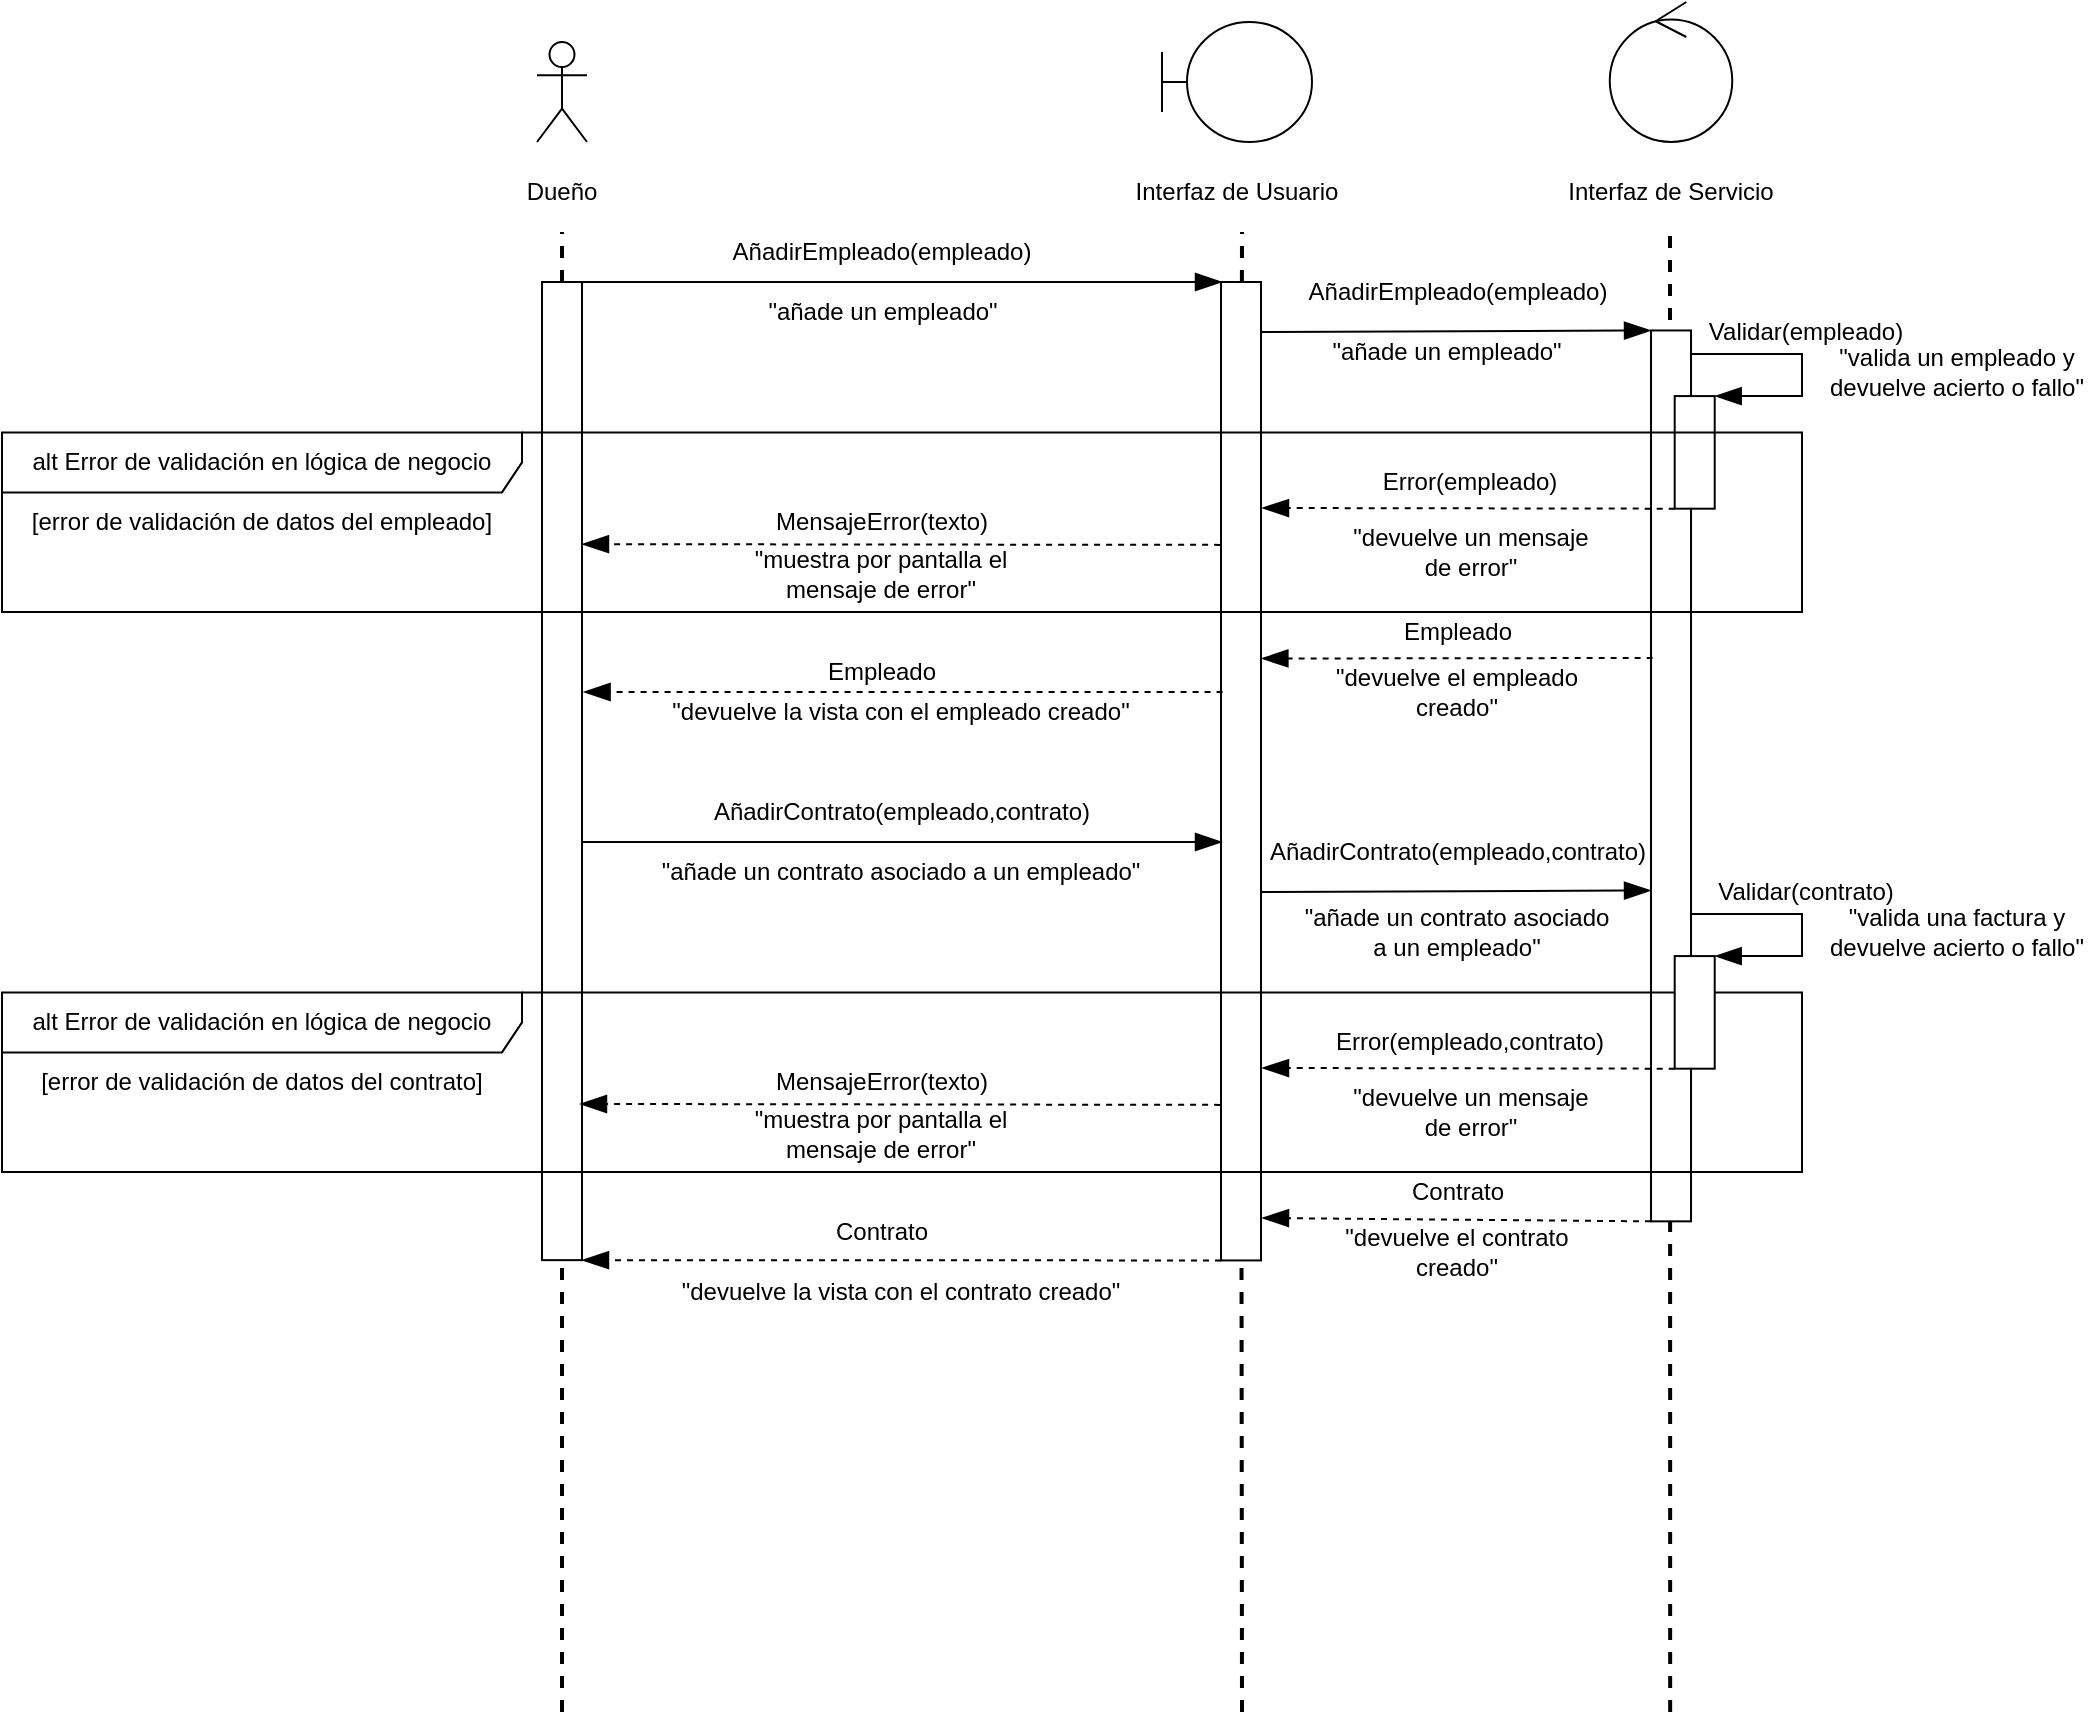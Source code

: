 <mxfile version="14.2.7" type="device"><diagram id="1qmKBlpoXgrcxfvQ_u8o" name="Page-1"><mxGraphModel dx="1822" dy="763" grid="0" gridSize="10" guides="1" tooltips="1" connect="1" arrows="1" fold="1" page="0" pageScale="1" pageWidth="827" pageHeight="1169" math="0" shadow="0"><root><mxCell id="0"/><mxCell id="1" parent="0"/><mxCell id="NJAteWP8aEL5vuaCSPf6-16" value="" style="group" parent="1" vertex="1" connectable="0"><mxGeometry x="440" y="25" width="109" height="105" as="geometry"/></mxCell><mxCell id="NJAteWP8aEL5vuaCSPf6-3" value="" style="ellipse;shape=umlControl;whiteSpace=wrap;html=1;" parent="NJAteWP8aEL5vuaCSPf6-16" vertex="1"><mxGeometry x="23.88" width="61.25" height="70" as="geometry"/></mxCell><mxCell id="NJAteWP8aEL5vuaCSPf6-8" value="Interfaz de Servicio" style="text;html=1;strokeColor=none;fillColor=none;align=center;verticalAlign=middle;whiteSpace=wrap;rounded=0;fontColor=none;" parent="NJAteWP8aEL5vuaCSPf6-16" vertex="1"><mxGeometry y="85" width="109" height="20" as="geometry"/></mxCell><mxCell id="NJAteWP8aEL5vuaCSPf6-17" value="" style="group" parent="1" vertex="1" connectable="0"><mxGeometry x="240" y="35" width="110" height="95" as="geometry"/></mxCell><mxCell id="NJAteWP8aEL5vuaCSPf6-2" value="" style="shape=umlBoundary;whiteSpace=wrap;html=1;" parent="NJAteWP8aEL5vuaCSPf6-17" vertex="1"><mxGeometry width="75" height="60" as="geometry"/></mxCell><mxCell id="NJAteWP8aEL5vuaCSPf6-7" value="Interfaz de Usuario" style="text;html=1;strokeColor=none;fillColor=none;align=center;verticalAlign=middle;whiteSpace=wrap;rounded=0;fontColor=none;" parent="NJAteWP8aEL5vuaCSPf6-17" vertex="1"><mxGeometry x="-21.87" y="75" width="118.75" height="20" as="geometry"/></mxCell><mxCell id="NJAteWP8aEL5vuaCSPf6-20" value="" style="endArrow=none;dashed=1;html=1;fontColor=none;strokeWidth=2;" parent="1" source="NJAteWP8aEL5vuaCSPf6-30" edge="1"><mxGeometry width="50" height="50" relative="1" as="geometry"><mxPoint x="280" y="884" as="sourcePoint"/><mxPoint x="280" y="140" as="targetPoint"/></mxGeometry></mxCell><mxCell id="NJAteWP8aEL5vuaCSPf6-21" value="" style="endArrow=none;dashed=1;html=1;fontColor=none;strokeWidth=2;" parent="1" edge="1"><mxGeometry width="50" height="50" relative="1" as="geometry"><mxPoint x="494.08" y="880" as="sourcePoint"/><mxPoint x="494" y="140" as="targetPoint"/></mxGeometry></mxCell><mxCell id="NJAteWP8aEL5vuaCSPf6-25" value="" style="group" parent="1" vertex="1" connectable="0"><mxGeometry x="-80" y="45" width="40" height="85" as="geometry"/></mxCell><mxCell id="NJAteWP8aEL5vuaCSPf6-26" value="Actor" style="shape=umlActor;verticalLabelPosition=bottom;verticalAlign=top;html=1;outlineConnect=0;noLabel=1;fontColor=none;" parent="NJAteWP8aEL5vuaCSPf6-25" vertex="1"><mxGeometry x="7.5" width="25" height="50" as="geometry"/></mxCell><mxCell id="NJAteWP8aEL5vuaCSPf6-27" value="Dueño" style="text;html=1;strokeColor=none;fillColor=none;align=center;verticalAlign=middle;whiteSpace=wrap;rounded=0;fontColor=none;" parent="NJAteWP8aEL5vuaCSPf6-25" vertex="1"><mxGeometry y="65" width="40" height="20" as="geometry"/></mxCell><mxCell id="NJAteWP8aEL5vuaCSPf6-28" value="" style="endArrow=none;dashed=1;html=1;fontColor=none;strokeWidth=2;" parent="1" source="NJAteWP8aEL5vuaCSPf6-24" edge="1"><mxGeometry width="50" height="50" relative="1" as="geometry"><mxPoint x="-60" y="884" as="sourcePoint"/><mxPoint x="-60" y="140" as="targetPoint"/></mxGeometry></mxCell><mxCell id="NJAteWP8aEL5vuaCSPf6-24" value="" style="rounded=0;whiteSpace=wrap;html=1;fontColor=none;rotation=90;" parent="1" vertex="1"><mxGeometry x="-304.53" y="399.54" width="489.06" height="20" as="geometry"/></mxCell><mxCell id="NJAteWP8aEL5vuaCSPf6-29" value="" style="endArrow=none;dashed=1;html=1;fontColor=none;strokeWidth=2;" parent="1" target="NJAteWP8aEL5vuaCSPf6-24" edge="1"><mxGeometry width="50" height="50" relative="1" as="geometry"><mxPoint x="-60" y="880" as="sourcePoint"/><mxPoint x="-60.0" y="140" as="targetPoint"/></mxGeometry></mxCell><mxCell id="NJAteWP8aEL5vuaCSPf6-30" value="" style="rounded=0;whiteSpace=wrap;html=1;fontColor=none;rotation=90;" parent="1" vertex="1"><mxGeometry x="34.9" y="399.61" width="489.21" height="20" as="geometry"/></mxCell><mxCell id="NJAteWP8aEL5vuaCSPf6-31" value="" style="endArrow=none;dashed=1;html=1;fontColor=none;strokeWidth=2;" parent="1" target="NJAteWP8aEL5vuaCSPf6-30" edge="1"><mxGeometry width="50" height="50" relative="1" as="geometry"><mxPoint x="280" y="880" as="sourcePoint"/><mxPoint x="280" y="140" as="targetPoint"/></mxGeometry></mxCell><mxCell id="NJAteWP8aEL5vuaCSPf6-32" value="" style="endArrow=blockThin;html=1;strokeWidth=1;fontColor=none;endFill=1;endSize=11;" parent="1" edge="1"><mxGeometry width="50" height="50" relative="1" as="geometry"><mxPoint x="-50" y="165" as="sourcePoint"/><mxPoint x="270" y="165" as="targetPoint"/></mxGeometry></mxCell><mxCell id="tJflDgzkko5D9vu5rmik-2" value="AñadirEmpleado(empleado)" style="text;html=1;strokeColor=none;fillColor=none;align=center;verticalAlign=middle;whiteSpace=wrap;rounded=0;" parent="1" vertex="1"><mxGeometry x="80" y="140" width="40" height="20" as="geometry"/></mxCell><mxCell id="tJflDgzkko5D9vu5rmik-3" value="" style="rounded=0;whiteSpace=wrap;html=1;fontColor=none;rotation=90;" parent="1" vertex="1"><mxGeometry x="271.79" y="401.95" width="445.44" height="20" as="geometry"/></mxCell><mxCell id="tJflDgzkko5D9vu5rmik-4" value="" style="endArrow=blockThin;html=1;strokeWidth=1;fontColor=none;endFill=1;endSize=11;entryX=0;entryY=1;entryDx=0;entryDy=0;" parent="1" target="tJflDgzkko5D9vu5rmik-3" edge="1"><mxGeometry width="50" height="50" relative="1" as="geometry"><mxPoint x="290" y="190" as="sourcePoint"/><mxPoint x="485" y="189" as="targetPoint"/></mxGeometry></mxCell><mxCell id="tJflDgzkko5D9vu5rmik-5" value="AñadirEmpleado(empleado)" style="text;html=1;strokeColor=none;fillColor=none;align=center;verticalAlign=middle;whiteSpace=wrap;rounded=0;" parent="1" vertex="1"><mxGeometry x="367.5" y="160" width="40" height="20" as="geometry"/></mxCell><mxCell id="RHaZY1qRToZjezPCcBVS-1" value="" style="rounded=0;whiteSpace=wrap;html=1;fontColor=none;rotation=90;" parent="1" vertex="1"><mxGeometry x="478.2" y="240.19" width="56.3" height="20" as="geometry"/></mxCell><mxCell id="RHaZY1qRToZjezPCcBVS-3" value="" style="endArrow=blockThin;html=1;strokeWidth=1;fontColor=none;endFill=1;endSize=11;entryX=0;entryY=0;entryDx=0;entryDy=0;rounded=0;" parent="1" target="RHaZY1qRToZjezPCcBVS-1" edge="1"><mxGeometry width="50" height="50" relative="1" as="geometry"><mxPoint x="504.5" y="201" as="sourcePoint"/><mxPoint x="600" y="250" as="targetPoint"/><Array as="points"><mxPoint x="560" y="201"/><mxPoint x="560" y="222"/></Array></mxGeometry></mxCell><mxCell id="RHaZY1qRToZjezPCcBVS-5" value="Validar(empleado)" style="text;html=1;strokeColor=none;fillColor=none;align=center;verticalAlign=middle;whiteSpace=wrap;rounded=0;" parent="1" vertex="1"><mxGeometry x="542" y="180" width="40" height="20" as="geometry"/></mxCell><mxCell id="RHaZY1qRToZjezPCcBVS-8" value="Error(empleado)" style="text;html=1;strokeColor=none;fillColor=none;align=center;verticalAlign=middle;whiteSpace=wrap;rounded=0;" parent="1" vertex="1"><mxGeometry x="374" y="255.19" width="40" height="20" as="geometry"/></mxCell><mxCell id="RHaZY1qRToZjezPCcBVS-27" value="" style="endArrow=blockThin;html=1;exitX=1;exitY=1;exitDx=0;exitDy=0;endFill=1;dashed=1;entryX=0.831;entryY=0.006;entryDx=0;entryDy=0;entryPerimeter=0;endSize=11;" parent="1" edge="1"><mxGeometry width="50" height="50" relative="1" as="geometry"><mxPoint x="485.315" y="352.995" as="sourcePoint"/><mxPoint x="289.695" y="353.252" as="targetPoint"/></mxGeometry></mxCell><mxCell id="RHaZY1qRToZjezPCcBVS-28" value="Empleado" style="text;html=1;strokeColor=none;fillColor=none;align=center;verticalAlign=middle;whiteSpace=wrap;rounded=0;" parent="1" vertex="1"><mxGeometry x="367.5" y="330" width="40" height="20" as="geometry"/></mxCell><mxCell id="RHaZY1qRToZjezPCcBVS-31" value="" style="endArrow=blockThin;html=1;exitX=1;exitY=1;exitDx=0;exitDy=0;endFill=1;dashed=1;entryX=1;entryY=0;entryDx=0;entryDy=0;endSize=11;" parent="1" edge="1"><mxGeometry width="50" height="50" relative="1" as="geometry"><mxPoint x="270.29" y="370" as="sourcePoint"/><mxPoint x="-49.21" y="370" as="targetPoint"/></mxGeometry></mxCell><mxCell id="RHaZY1qRToZjezPCcBVS-32" value="Empleado" style="text;html=1;strokeColor=none;fillColor=none;align=center;verticalAlign=middle;whiteSpace=wrap;rounded=0;" parent="1" vertex="1"><mxGeometry x="80" y="350" width="40" height="20" as="geometry"/></mxCell><mxCell id="RHaZY1qRToZjezPCcBVS-7" value="" style="endArrow=blockThin;html=1;strokeWidth=1;fontColor=none;endFill=1;endSize=11;exitX=1;exitY=1;exitDx=0;exitDy=0;dashed=1;" parent="1" source="RHaZY1qRToZjezPCcBVS-1" edge="1"><mxGeometry width="50" height="50" relative="1" as="geometry"><mxPoint x="282.5" y="275.69" as="sourcePoint"/><mxPoint x="290" y="278" as="targetPoint"/></mxGeometry></mxCell><mxCell id="RHaZY1qRToZjezPCcBVS-2" value="[error de validación de datos del empleado]" style="text;html=1;strokeColor=none;fillColor=none;align=center;verticalAlign=middle;whiteSpace=wrap;rounded=0;" parent="1" vertex="1"><mxGeometry x="-330" y="275.19" width="240" height="20" as="geometry"/></mxCell><mxCell id="FkccQ2BOQS6Asz6B8ceP-1" value="MensajeError(texto)" style="text;html=1;strokeColor=none;fillColor=none;align=center;verticalAlign=middle;whiteSpace=wrap;rounded=0;" vertex="1" parent="1"><mxGeometry x="80.0" y="275.19" width="40" height="20" as="geometry"/></mxCell><mxCell id="FkccQ2BOQS6Asz6B8ceP-2" value="" style="endArrow=blockThin;html=1;strokeWidth=1;fontColor=none;endFill=1;endSize=11;exitX=1;exitY=1;exitDx=0;exitDy=0;dashed=1;entryX=0.268;entryY=0;entryDx=0;entryDy=0;entryPerimeter=0;" edge="1" parent="1" target="NJAteWP8aEL5vuaCSPf6-24"><mxGeometry width="50" height="50" relative="1" as="geometry"><mxPoint x="269.06" y="296.44" as="sourcePoint"/><mxPoint x="-30" y="296" as="targetPoint"/></mxGeometry></mxCell><mxCell id="FkccQ2BOQS6Asz6B8ceP-3" value="&quot;añade un empleado&quot;" style="text;html=1;strokeColor=none;fillColor=none;align=center;verticalAlign=middle;whiteSpace=wrap;rounded=0;" vertex="1" parent="1"><mxGeometry x="32.62" y="170" width="134.76" height="20" as="geometry"/></mxCell><mxCell id="FkccQ2BOQS6Asz6B8ceP-4" value="&quot;añade un empleado&quot;" style="text;html=1;strokeColor=none;fillColor=none;align=center;verticalAlign=middle;whiteSpace=wrap;rounded=0;" vertex="1" parent="1"><mxGeometry x="315" y="190" width="134.76" height="20" as="geometry"/></mxCell><mxCell id="FkccQ2BOQS6Asz6B8ceP-5" value="&quot;valida un empleado y devuelve acierto o fallo&quot;" style="text;html=1;strokeColor=none;fillColor=none;align=center;verticalAlign=middle;whiteSpace=wrap;rounded=0;" vertex="1" parent="1"><mxGeometry x="570" y="200" width="134.76" height="20" as="geometry"/></mxCell><mxCell id="FkccQ2BOQS6Asz6B8ceP-6" value="&quot;devuelve un mensaje de error&quot;" style="text;html=1;strokeColor=none;fillColor=none;align=center;verticalAlign=middle;whiteSpace=wrap;rounded=0;" vertex="1" parent="1"><mxGeometry x="326.62" y="290" width="134.76" height="20" as="geometry"/></mxCell><mxCell id="FkccQ2BOQS6Asz6B8ceP-7" value="&quot;muestra por pantalla el mensaje de error&quot;" style="text;html=1;strokeColor=none;fillColor=none;align=center;verticalAlign=middle;whiteSpace=wrap;rounded=0;" vertex="1" parent="1"><mxGeometry x="22.31" y="301" width="155.38" height="20" as="geometry"/></mxCell><mxCell id="FkccQ2BOQS6Asz6B8ceP-8" value="&quot;devuelve el empleado creado&quot;" style="text;html=1;strokeColor=none;fillColor=none;align=center;verticalAlign=middle;whiteSpace=wrap;rounded=0;" vertex="1" parent="1"><mxGeometry x="320.12" y="360" width="134.76" height="20" as="geometry"/></mxCell><mxCell id="FkccQ2BOQS6Asz6B8ceP-9" value="alt Error de validación en lógica de negocio" style="shape=umlFrame;whiteSpace=wrap;html=1;width=260;height=30;" vertex="1" parent="1"><mxGeometry x="-340" y="520.19" width="900" height="89.81" as="geometry"/></mxCell><mxCell id="FkccQ2BOQS6Asz6B8ceP-10" value="" style="endArrow=blockThin;html=1;strokeWidth=1;fontColor=none;endFill=1;endSize=11;" edge="1" parent="1"><mxGeometry width="50" height="50" relative="1" as="geometry"><mxPoint x="-50" y="445" as="sourcePoint"/><mxPoint x="270" y="445" as="targetPoint"/></mxGeometry></mxCell><mxCell id="FkccQ2BOQS6Asz6B8ceP-11" value="AñadirContrato(empleado,contrato)" style="text;html=1;strokeColor=none;fillColor=none;align=center;verticalAlign=middle;whiteSpace=wrap;rounded=0;" vertex="1" parent="1"><mxGeometry x="80" y="420" width="60" height="20" as="geometry"/></mxCell><mxCell id="FkccQ2BOQS6Asz6B8ceP-12" value="" style="endArrow=blockThin;html=1;strokeWidth=1;fontColor=none;endFill=1;endSize=11;entryX=0;entryY=1;entryDx=0;entryDy=0;" edge="1" parent="1"><mxGeometry width="50" height="50" relative="1" as="geometry"><mxPoint x="290" y="470" as="sourcePoint"/><mxPoint x="484.51" y="469.23" as="targetPoint"/></mxGeometry></mxCell><mxCell id="FkccQ2BOQS6Asz6B8ceP-13" value="AñadirContrato(empleado,contrato)" style="text;html=1;strokeColor=none;fillColor=none;align=center;verticalAlign=middle;whiteSpace=wrap;rounded=0;" vertex="1" parent="1"><mxGeometry x="367.5" y="440" width="40" height="20" as="geometry"/></mxCell><mxCell id="FkccQ2BOQS6Asz6B8ceP-14" value="" style="rounded=0;whiteSpace=wrap;html=1;fontColor=none;rotation=90;" vertex="1" parent="1"><mxGeometry x="478.2" y="520.19" width="56.3" height="20" as="geometry"/></mxCell><mxCell id="FkccQ2BOQS6Asz6B8ceP-15" value="" style="endArrow=blockThin;html=1;strokeWidth=1;fontColor=none;endFill=1;endSize=11;entryX=0;entryY=0;entryDx=0;entryDy=0;rounded=0;" edge="1" parent="1" target="FkccQ2BOQS6Asz6B8ceP-14"><mxGeometry width="50" height="50" relative="1" as="geometry"><mxPoint x="504.5" y="481" as="sourcePoint"/><mxPoint x="600" y="530" as="targetPoint"/><Array as="points"><mxPoint x="560" y="481"/><mxPoint x="560" y="502"/></Array></mxGeometry></mxCell><mxCell id="FkccQ2BOQS6Asz6B8ceP-16" value="Validar(contrato)" style="text;html=1;strokeColor=none;fillColor=none;align=center;verticalAlign=middle;whiteSpace=wrap;rounded=0;" vertex="1" parent="1"><mxGeometry x="542" y="460" width="40" height="20" as="geometry"/></mxCell><mxCell id="FkccQ2BOQS6Asz6B8ceP-17" value="Error(empleado,contrato)" style="text;html=1;strokeColor=none;fillColor=none;align=center;verticalAlign=middle;whiteSpace=wrap;rounded=0;" vertex="1" parent="1"><mxGeometry x="374" y="535.19" width="40" height="20" as="geometry"/></mxCell><mxCell id="FkccQ2BOQS6Asz6B8ceP-18" value="" style="endArrow=blockThin;html=1;exitX=1;exitY=1;exitDx=0;exitDy=0;endFill=1;dashed=1;endSize=11;" edge="1" parent="1" source="tJflDgzkko5D9vu5rmik-3"><mxGeometry width="50" height="50" relative="1" as="geometry"><mxPoint x="485.315" y="632.995" as="sourcePoint"/><mxPoint x="290" y="633" as="targetPoint"/></mxGeometry></mxCell><mxCell id="FkccQ2BOQS6Asz6B8ceP-19" value="Contrato" style="text;html=1;strokeColor=none;fillColor=none;align=center;verticalAlign=middle;whiteSpace=wrap;rounded=0;" vertex="1" parent="1"><mxGeometry x="367.5" y="610" width="40" height="20" as="geometry"/></mxCell><mxCell id="FkccQ2BOQS6Asz6B8ceP-20" value="" style="endArrow=blockThin;html=1;exitX=1;exitY=1;exitDx=0;exitDy=0;endFill=1;dashed=1;entryX=1;entryY=0;entryDx=0;entryDy=0;endSize=11;" edge="1" parent="1" source="NJAteWP8aEL5vuaCSPf6-30" target="NJAteWP8aEL5vuaCSPf6-24"><mxGeometry width="50" height="50" relative="1" as="geometry"><mxPoint x="270.29" y="650" as="sourcePoint"/><mxPoint x="-49.21" y="650" as="targetPoint"/></mxGeometry></mxCell><mxCell id="FkccQ2BOQS6Asz6B8ceP-21" value="Contrato" style="text;html=1;strokeColor=none;fillColor=none;align=center;verticalAlign=middle;whiteSpace=wrap;rounded=0;" vertex="1" parent="1"><mxGeometry x="80" y="630" width="40" height="20" as="geometry"/></mxCell><mxCell id="FkccQ2BOQS6Asz6B8ceP-22" value="" style="endArrow=blockThin;html=1;strokeWidth=1;fontColor=none;endFill=1;endSize=11;exitX=1;exitY=1;exitDx=0;exitDy=0;dashed=1;" edge="1" parent="1" source="FkccQ2BOQS6Asz6B8ceP-14"><mxGeometry width="50" height="50" relative="1" as="geometry"><mxPoint x="282.5" y="555.69" as="sourcePoint"/><mxPoint x="290" y="558" as="targetPoint"/></mxGeometry></mxCell><mxCell id="FkccQ2BOQS6Asz6B8ceP-23" value="[error de validación de datos del contrato]" style="text;html=1;strokeColor=none;fillColor=none;align=center;verticalAlign=middle;whiteSpace=wrap;rounded=0;" vertex="1" parent="1"><mxGeometry x="-330" y="555.19" width="240" height="20" as="geometry"/></mxCell><mxCell id="FkccQ2BOQS6Asz6B8ceP-24" value="MensajeError(texto)" style="text;html=1;strokeColor=none;fillColor=none;align=center;verticalAlign=middle;whiteSpace=wrap;rounded=0;" vertex="1" parent="1"><mxGeometry x="80.0" y="555.19" width="40" height="20" as="geometry"/></mxCell><mxCell id="FkccQ2BOQS6Asz6B8ceP-25" value="" style="endArrow=blockThin;html=1;strokeWidth=1;fontColor=none;endFill=1;endSize=11;exitX=1;exitY=1;exitDx=0;exitDy=0;dashed=1;entryX=0.199;entryY=0.05;entryDx=0;entryDy=0;entryPerimeter=0;" edge="1" parent="1"><mxGeometry width="50" height="50" relative="1" as="geometry"><mxPoint x="269.06" y="576.44" as="sourcePoint"/><mxPoint x="-51" y="575.976" as="targetPoint"/></mxGeometry></mxCell><mxCell id="FkccQ2BOQS6Asz6B8ceP-26" value="&quot;añade un contrato asociado a un empleado&quot;" style="text;html=1;strokeColor=none;fillColor=none;align=center;verticalAlign=middle;whiteSpace=wrap;rounded=0;" vertex="1" parent="1"><mxGeometry x="-28.69" y="450" width="277.38" height="20" as="geometry"/></mxCell><mxCell id="FkccQ2BOQS6Asz6B8ceP-28" value="&quot;valida una factura y devuelve acierto o fallo&quot;" style="text;html=1;strokeColor=none;fillColor=none;align=center;verticalAlign=middle;whiteSpace=wrap;rounded=0;" vertex="1" parent="1"><mxGeometry x="570" y="480" width="134.76" height="20" as="geometry"/></mxCell><mxCell id="FkccQ2BOQS6Asz6B8ceP-29" value="&quot;devuelve un mensaje de error&quot;" style="text;html=1;strokeColor=none;fillColor=none;align=center;verticalAlign=middle;whiteSpace=wrap;rounded=0;" vertex="1" parent="1"><mxGeometry x="326.62" y="570" width="134.76" height="20" as="geometry"/></mxCell><mxCell id="FkccQ2BOQS6Asz6B8ceP-30" value="&quot;muestra por pantalla el mensaje de error&quot;" style="text;html=1;strokeColor=none;fillColor=none;align=center;verticalAlign=middle;whiteSpace=wrap;rounded=0;" vertex="1" parent="1"><mxGeometry x="22.31" y="581" width="155.38" height="20" as="geometry"/></mxCell><mxCell id="FkccQ2BOQS6Asz6B8ceP-31" value="&quot;devuelve el contrato creado&quot;" style="text;html=1;strokeColor=none;fillColor=none;align=center;verticalAlign=middle;whiteSpace=wrap;rounded=0;" vertex="1" parent="1"><mxGeometry x="320.12" y="640" width="134.76" height="20" as="geometry"/></mxCell><mxCell id="FkccQ2BOQS6Asz6B8ceP-32" value="&quot;devuelve la vista con el empleado creado&quot;" style="text;html=1;strokeColor=none;fillColor=none;align=center;verticalAlign=middle;whiteSpace=wrap;rounded=0;" vertex="1" parent="1"><mxGeometry x="-18.69" y="370" width="257.38" height="20" as="geometry"/></mxCell><mxCell id="FkccQ2BOQS6Asz6B8ceP-33" value="&quot;añade un contrato asociado a un empleado&quot;" style="text;html=1;strokeColor=none;fillColor=none;align=center;verticalAlign=middle;whiteSpace=wrap;rounded=0;" vertex="1" parent="1"><mxGeometry x="306.97" y="480" width="161.07" height="20" as="geometry"/></mxCell><mxCell id="FkccQ2BOQS6Asz6B8ceP-35" value="&quot;devuelve la vista con el contrato creado&quot;" style="text;html=1;strokeColor=none;fillColor=none;align=center;verticalAlign=middle;whiteSpace=wrap;rounded=0;" vertex="1" parent="1"><mxGeometry x="-18.69" y="660" width="257.38" height="20" as="geometry"/></mxCell><mxCell id="tJflDgzkko5D9vu5rmik-12" value="alt Error de validación en lógica de negocio" style="shape=umlFrame;whiteSpace=wrap;html=1;width=260;height=30;" parent="1" vertex="1"><mxGeometry x="-340" y="240.19" width="900" height="89.81" as="geometry"/></mxCell></root></mxGraphModel></diagram></mxfile>